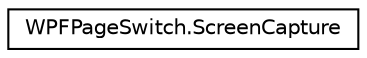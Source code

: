 digraph "Graphe hiérarchique des classes"
{
  edge [fontname="Helvetica",fontsize="10",labelfontname="Helvetica",labelfontsize="10"];
  node [fontname="Helvetica",fontsize="10",shape=record];
  rankdir="LR";
  Node1 [label="WPFPageSwitch.ScreenCapture",height=0.2,width=0.4,color="black", fillcolor="white", style="filled",URL="$d4/db7/class_w_p_f_page_switch_1_1_screen_capture.html",tooltip="Classe permettant de faire des captures d&#39;écran. "];
}
